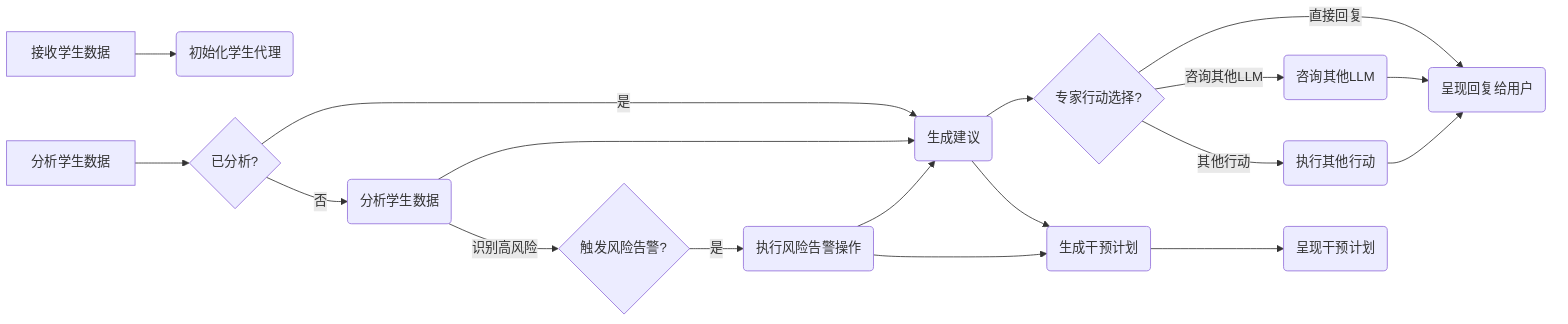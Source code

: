 graph LR
    A[接收学生数据] --> B(初始化学生代理);
    C[分析学生数据] --> D{已分析?};
    D -- 是 --> E(生成建议);
    D -- 否 --> F(分析学生数据);
    F --> E;
    E --> G{专家行动选择?};
    G -- "直接回复" --> H(呈现回复给用户);
    G -- "咨询其他LLM" --> I(咨询其他LLM);
    I --> H;
    G -- 其他行动 --> J(执行其他行动);
    J --> H;
    E --> K(生成干预计划);
    K --> L(呈现干预计划);
    F -- 识别高风险 --> M{触发风险告警?};
    M -- 是 --> N(执行风险告警操作);
    N --> E;
    N --> K;